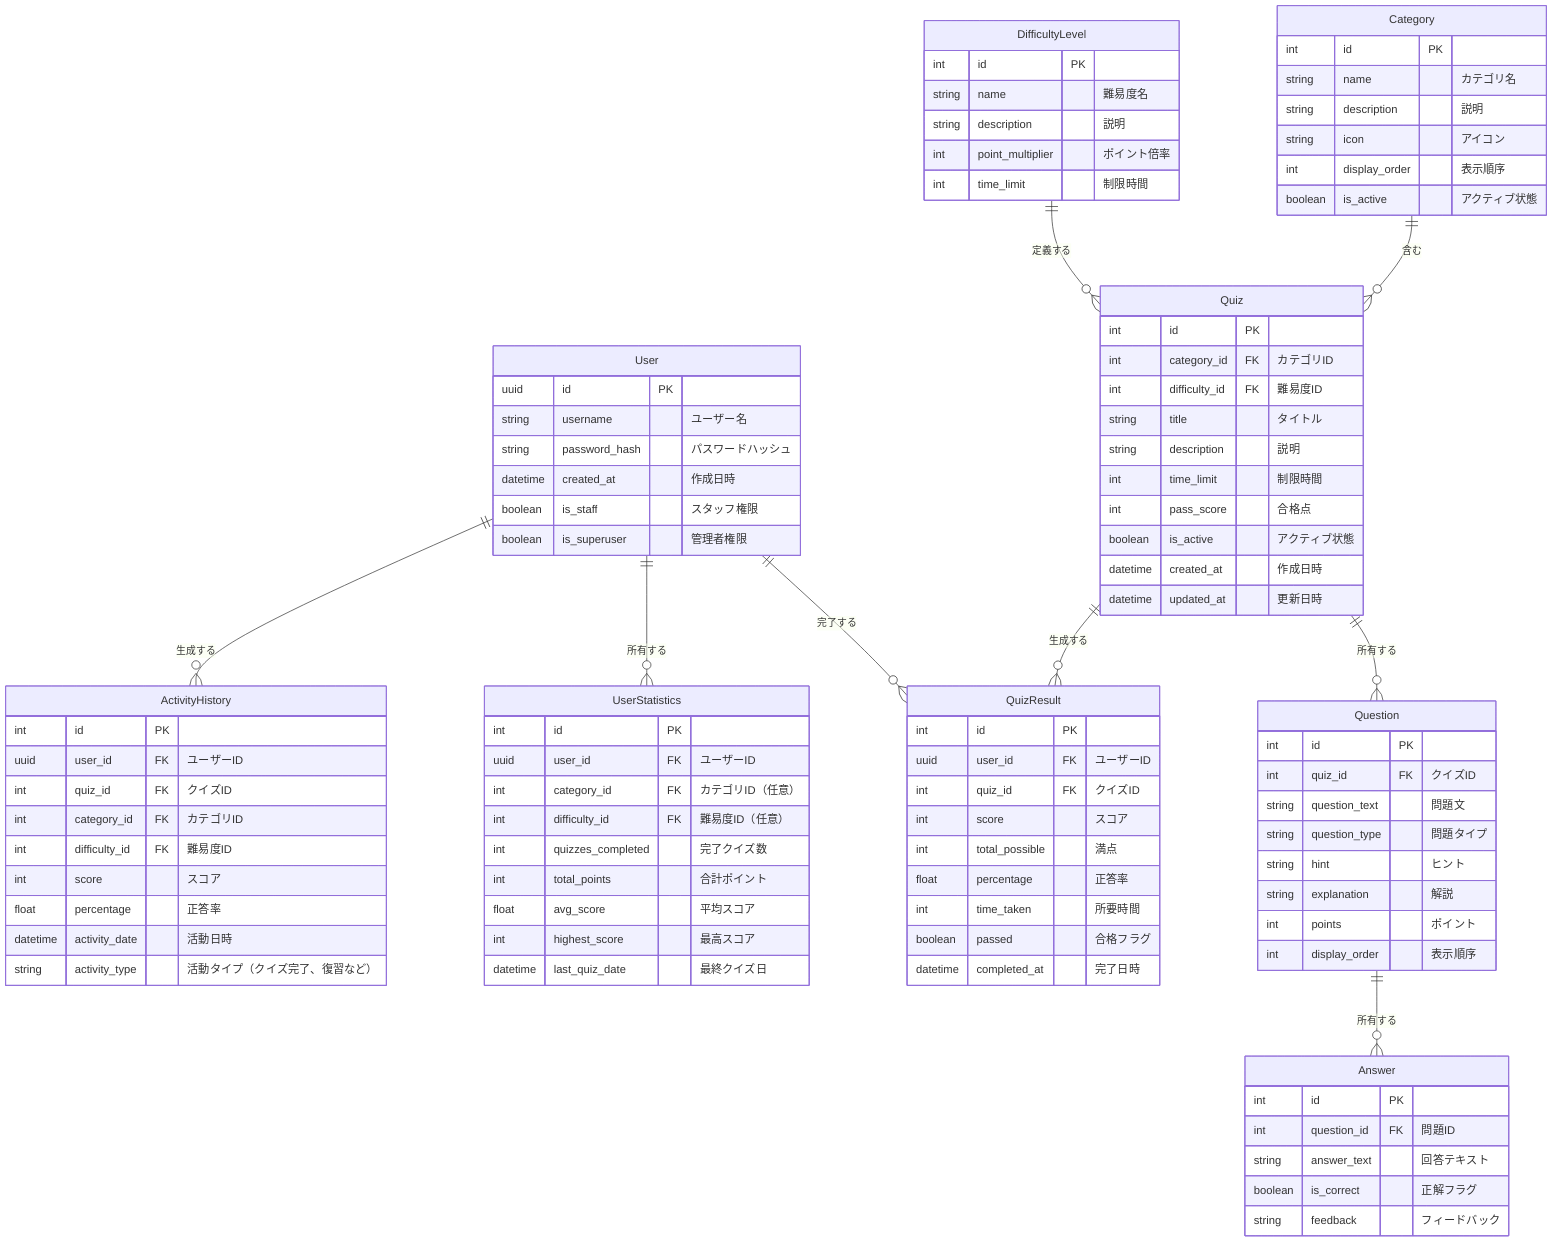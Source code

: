 erDiagram
    User ||--o{ QuizResult : "完了する"
    User ||--o{ UserStatistics : "所有する"
    User ||--o{ ActivityHistory : "生成する"
    Category ||--o{ Quiz : "含む"
    DifficultyLevel ||--o{ Quiz : "定義する"
    Quiz ||--o{ Question : "所有する"
    Question ||--o{ Answer : "所有する"
    Quiz ||--o{ QuizResult : "生成する"
    
    User {
        uuid id PK
        string username "ユーザー名"
        string password_hash "パスワードハッシュ"
        datetime created_at "作成日時"
        boolean is_staff "スタッフ権限"
        boolean is_superuser "管理者権限"
    }
    
    Category {
        int id PK
        string name "カテゴリ名"
        string description "説明"
        string icon "アイコン"
        int display_order "表示順序"
        boolean is_active "アクティブ状態"
    }
    
    DifficultyLevel {
        int id PK
        string name "難易度名"
        string description "説明"
        int point_multiplier "ポイント倍率"
        int time_limit "制限時間"
    }
    
    Quiz {
        int id PK
        int category_id FK "カテゴリID"
        int difficulty_id FK "難易度ID"
        string title "タイトル"
        string description "説明"
        int time_limit "制限時間"
        int pass_score "合格点"
        boolean is_active "アクティブ状態"
        datetime created_at "作成日時"
        datetime updated_at "更新日時"
    }
    
    Question {
        int id PK
        int quiz_id FK "クイズID"
        string question_text "問題文"
        string question_type "問題タイプ"
        string hint "ヒント"
        string explanation "解説"
        int points "ポイント"
        int display_order "表示順序"
    }
    
    Answer {
        int id PK
        int question_id FK "問題ID"
        string answer_text "回答テキスト"
        boolean is_correct "正解フラグ"
        string feedback "フィードバック"
    }
    
    QuizResult {
        int id PK
        uuid user_id FK "ユーザーID"
        int quiz_id FK "クイズID"
        int score "スコア"
        int total_possible "満点"
        float percentage "正答率"
        int time_taken "所要時間"
        boolean passed "合格フラグ"
        datetime completed_at "完了日時"
    }
    
    UserStatistics {
        int id PK
        uuid user_id FK "ユーザーID"
        int category_id FK "カテゴリID（任意）"
        int difficulty_id FK "難易度ID（任意）"
        int quizzes_completed "完了クイズ数"
        int total_points "合計ポイント"
        float avg_score "平均スコア"
        int highest_score "最高スコア"
        datetime last_quiz_date "最終クイズ日"
    }
    
    ActivityHistory {
        int id PK
        uuid user_id FK "ユーザーID"
        int quiz_id FK "クイズID"
        int category_id FK "カテゴリID"
        int difficulty_id FK "難易度ID"
        int score "スコア"
        float percentage "正答率"
        datetime activity_date "活動日時"
        string activity_type "活動タイプ（クイズ完了、復習など）"
    }